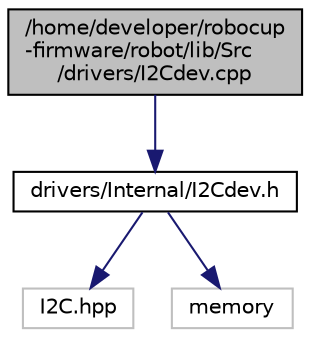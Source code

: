 digraph "/home/developer/robocup-firmware/robot/lib/Src/drivers/I2Cdev.cpp"
{
  edge [fontname="Helvetica",fontsize="10",labelfontname="Helvetica",labelfontsize="10"];
  node [fontname="Helvetica",fontsize="10",shape=record];
  Node0 [label="/home/developer/robocup\l-firmware/robot/lib/Src\l/drivers/I2Cdev.cpp",height=0.2,width=0.4,color="black", fillcolor="grey75", style="filled", fontcolor="black"];
  Node0 -> Node1 [color="midnightblue",fontsize="10",style="solid",fontname="Helvetica"];
  Node1 [label="drivers/Internal/I2Cdev.h",height=0.2,width=0.4,color="black", fillcolor="white", style="filled",URL="$_i2_cdev_8h.html"];
  Node1 -> Node2 [color="midnightblue",fontsize="10",style="solid",fontname="Helvetica"];
  Node2 [label="I2C.hpp",height=0.2,width=0.4,color="grey75", fillcolor="white", style="filled"];
  Node1 -> Node3 [color="midnightblue",fontsize="10",style="solid",fontname="Helvetica"];
  Node3 [label="memory",height=0.2,width=0.4,color="grey75", fillcolor="white", style="filled"];
}
